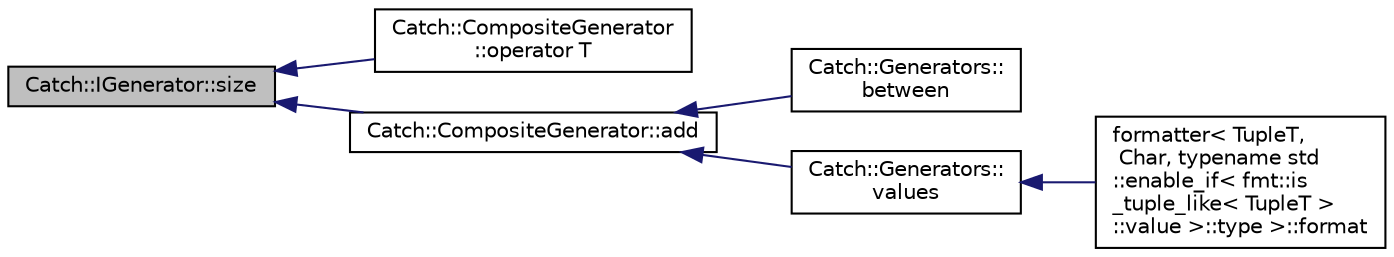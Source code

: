 digraph "Catch::IGenerator::size"
{
  edge [fontname="Helvetica",fontsize="10",labelfontname="Helvetica",labelfontsize="10"];
  node [fontname="Helvetica",fontsize="10",shape=record];
  rankdir="LR";
  Node1 [label="Catch::IGenerator::size",height=0.2,width=0.4,color="black", fillcolor="grey75", style="filled" fontcolor="black"];
  Node1 -> Node2 [dir="back",color="midnightblue",fontsize="10",style="solid",fontname="Helvetica"];
  Node2 [label="Catch::CompositeGenerator\l::operator T",height=0.2,width=0.4,color="black", fillcolor="white", style="filled",URL="$class_catch_1_1_composite_generator.html#aa3f627d84fb256df0404d19d7fd4b784"];
  Node1 -> Node3 [dir="back",color="midnightblue",fontsize="10",style="solid",fontname="Helvetica"];
  Node3 [label="Catch::CompositeGenerator::add",height=0.2,width=0.4,color="black", fillcolor="white", style="filled",URL="$class_catch_1_1_composite_generator.html#af3774d42ad2d3453d089ca599efe0517"];
  Node3 -> Node4 [dir="back",color="midnightblue",fontsize="10",style="solid",fontname="Helvetica"];
  Node4 [label="Catch::Generators::\lbetween",height=0.2,width=0.4,color="black", fillcolor="white", style="filled",URL="$namespace_catch_1_1_generators.html#a030abfa7ee3c58d909cf6a6aa0405265"];
  Node3 -> Node5 [dir="back",color="midnightblue",fontsize="10",style="solid",fontname="Helvetica"];
  Node5 [label="Catch::Generators::\lvalues",height=0.2,width=0.4,color="black", fillcolor="white", style="filled",URL="$namespace_catch_1_1_generators.html#a7a2c5bebb3c06c5b0ca05a80289b9eb1"];
  Node5 -> Node6 [dir="back",color="midnightblue",fontsize="10",style="solid",fontname="Helvetica"];
  Node6 [label="formatter\< TupleT,\l Char, typename std\l::enable_if\< fmt::is\l_tuple_like\< TupleT \>\l::value \>::type \>::format",height=0.2,width=0.4,color="black", fillcolor="white", style="filled",URL="$structformatter_3_01_tuple_t_00_01_char_00_01typename_01std_1_1enable__if_3_01fmt_1_1is__tuple__a8a88f793f5f612c28a21643fc88182d.html#a7d5dc29d45fc8f500059ce69020b2ea6"];
}
